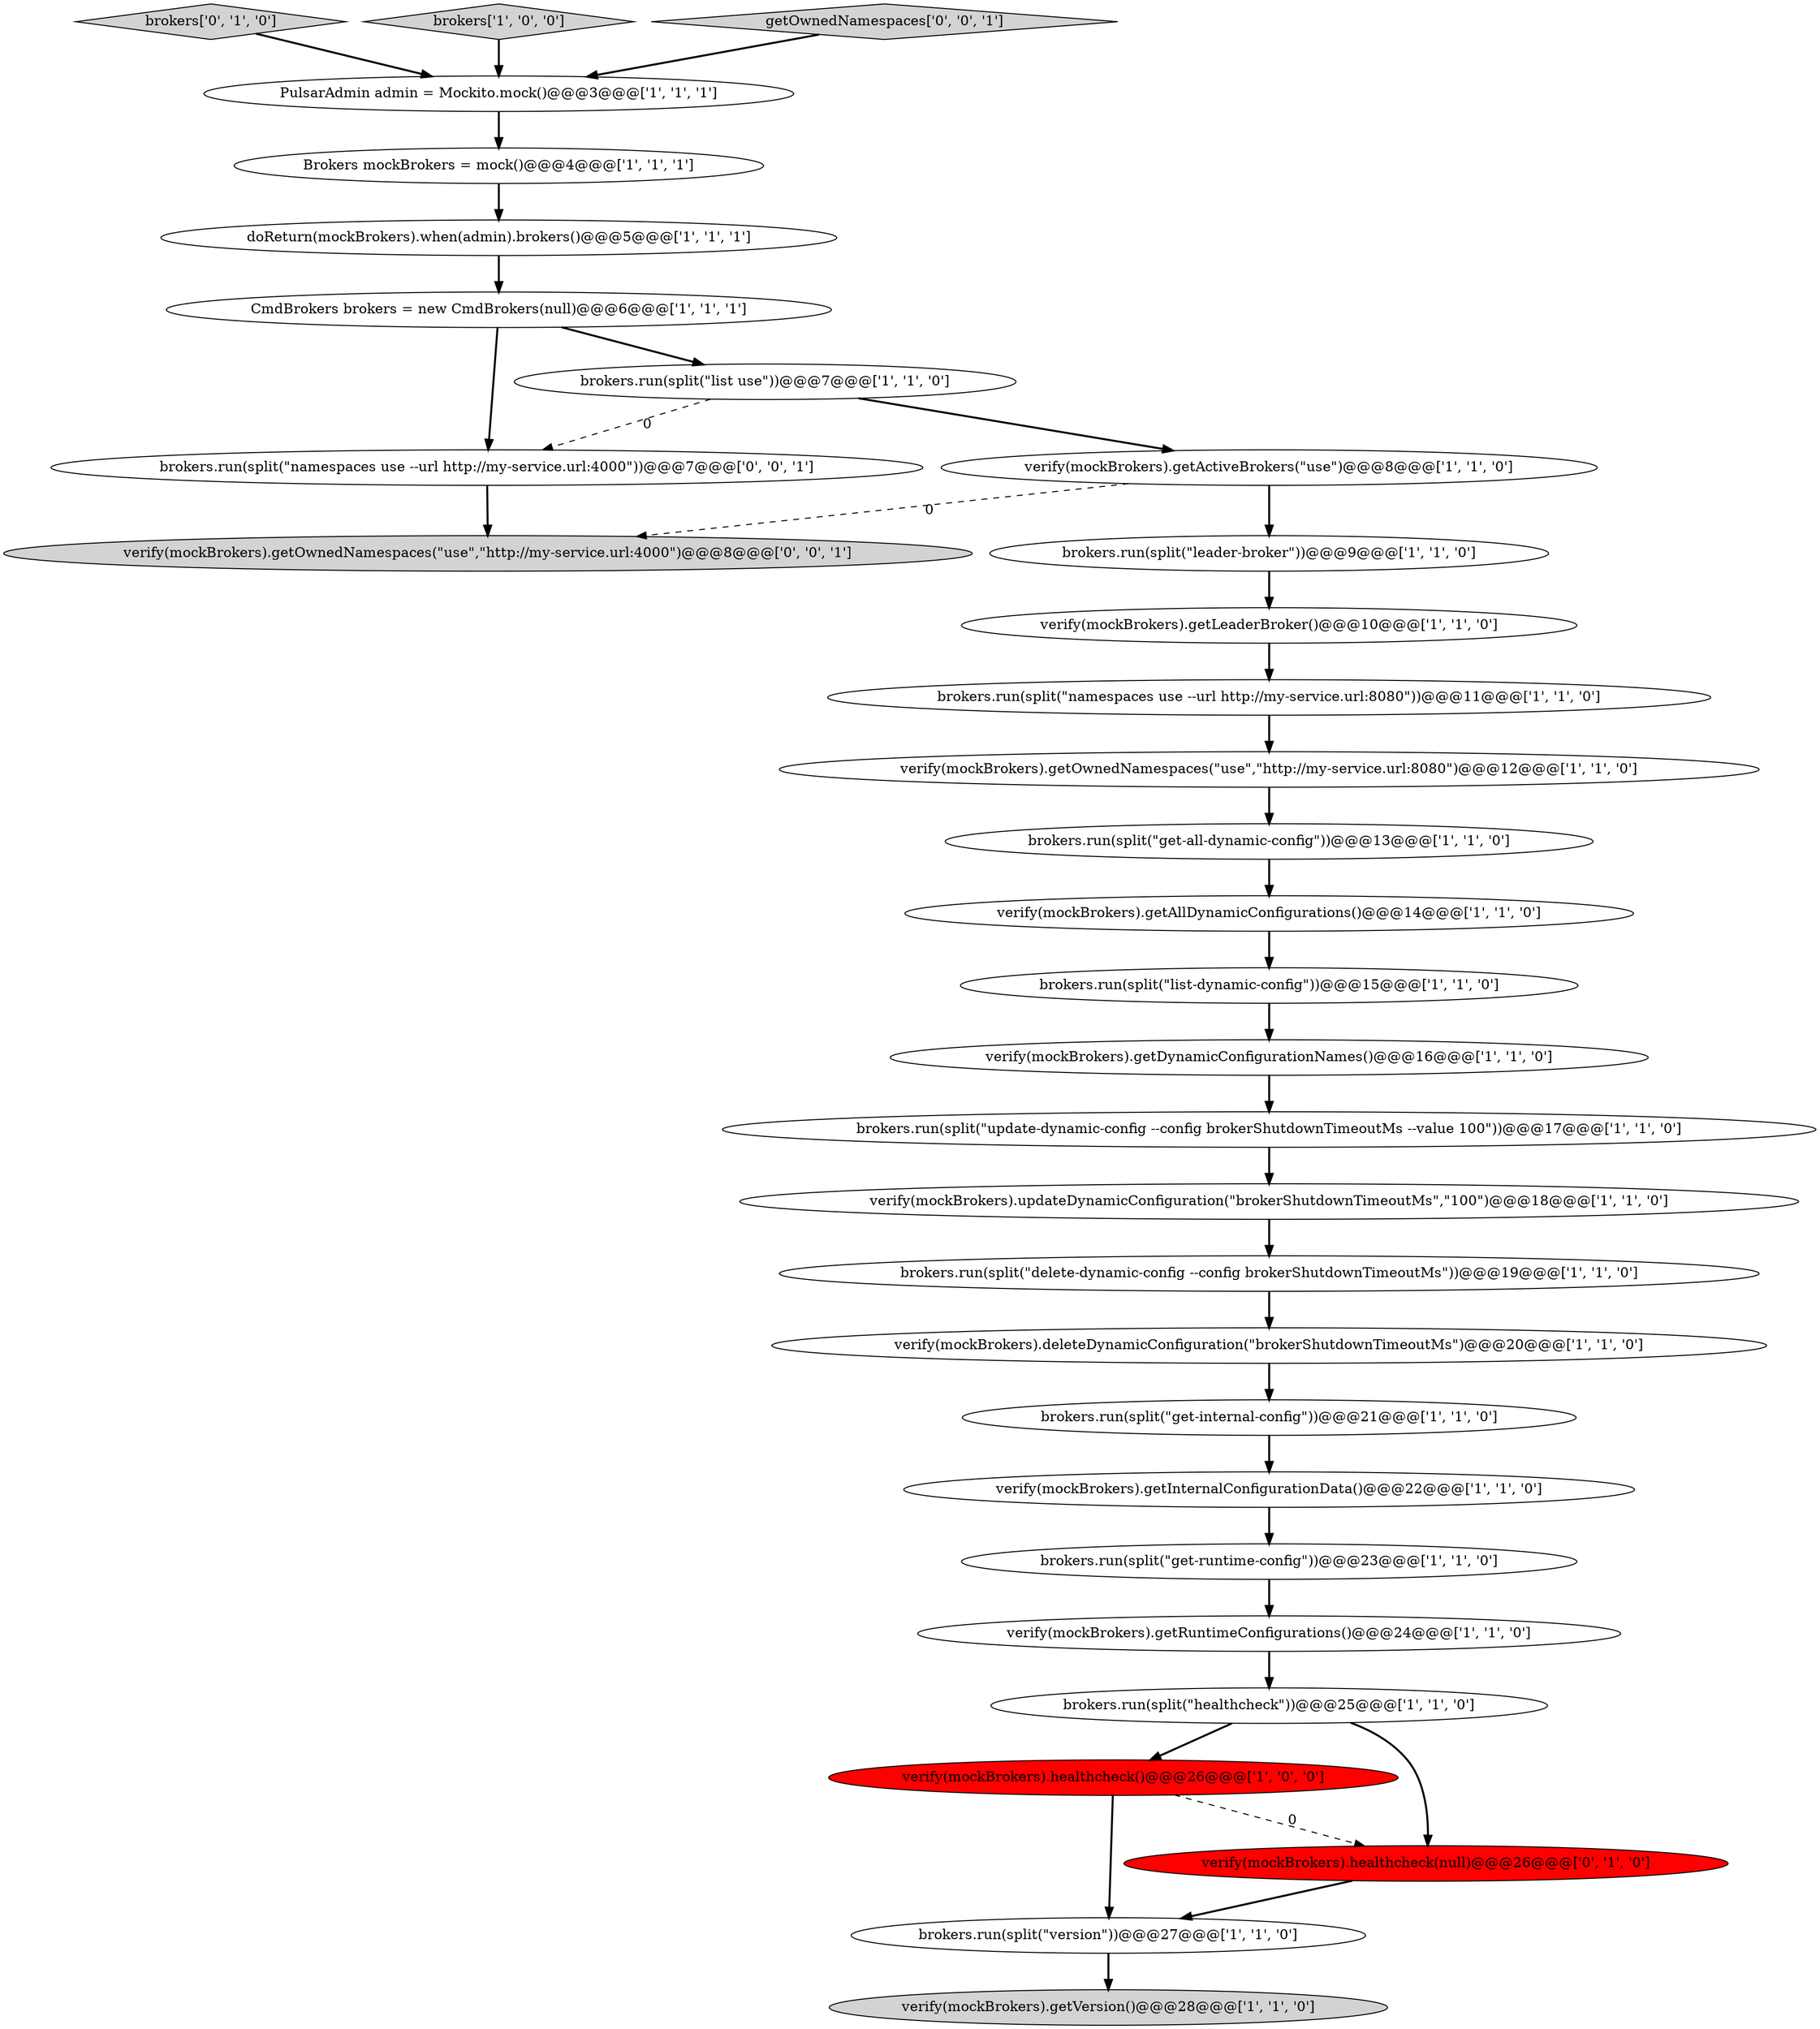 digraph {
25 [style = filled, label = "verify(mockBrokers).deleteDynamicConfiguration(\"brokerShutdownTimeoutMs\")@@@20@@@['1', '1', '0']", fillcolor = white, shape = ellipse image = "AAA0AAABBB1BBB"];
11 [style = filled, label = "verify(mockBrokers).healthcheck()@@@26@@@['1', '0', '0']", fillcolor = red, shape = ellipse image = "AAA1AAABBB1BBB"];
29 [style = filled, label = "verify(mockBrokers).getOwnedNamespaces(\"use\",\"http://my-service.url:4000\")@@@8@@@['0', '0', '1']", fillcolor = lightgray, shape = ellipse image = "AAA0AAABBB3BBB"];
27 [style = filled, label = "brokers['0', '1', '0']", fillcolor = lightgray, shape = diamond image = "AAA0AAABBB2BBB"];
16 [style = filled, label = "brokers['1', '0', '0']", fillcolor = lightgray, shape = diamond image = "AAA0AAABBB1BBB"];
20 [style = filled, label = "brokers.run(split(\"version\"))@@@27@@@['1', '1', '0']", fillcolor = white, shape = ellipse image = "AAA0AAABBB1BBB"];
10 [style = filled, label = "brokers.run(split(\"get-runtime-config\"))@@@23@@@['1', '1', '0']", fillcolor = white, shape = ellipse image = "AAA0AAABBB1BBB"];
22 [style = filled, label = "CmdBrokers brokers = new CmdBrokers(null)@@@6@@@['1', '1', '1']", fillcolor = white, shape = ellipse image = "AAA0AAABBB1BBB"];
17 [style = filled, label = "verify(mockBrokers).getOwnedNamespaces(\"use\",\"http://my-service.url:8080\")@@@12@@@['1', '1', '0']", fillcolor = white, shape = ellipse image = "AAA0AAABBB1BBB"];
7 [style = filled, label = "verify(mockBrokers).getVersion()@@@28@@@['1', '1', '0']", fillcolor = lightgray, shape = ellipse image = "AAA0AAABBB1BBB"];
0 [style = filled, label = "brokers.run(split(\"namespaces use --url http://my-service.url:8080\"))@@@11@@@['1', '1', '0']", fillcolor = white, shape = ellipse image = "AAA0AAABBB1BBB"];
9 [style = filled, label = "PulsarAdmin admin = Mockito.mock()@@@3@@@['1', '1', '1']", fillcolor = white, shape = ellipse image = "AAA0AAABBB1BBB"];
3 [style = filled, label = "verify(mockBrokers).getActiveBrokers(\"use\")@@@8@@@['1', '1', '0']", fillcolor = white, shape = ellipse image = "AAA0AAABBB1BBB"];
2 [style = filled, label = "brokers.run(split(\"delete-dynamic-config --config brokerShutdownTimeoutMs\"))@@@19@@@['1', '1', '0']", fillcolor = white, shape = ellipse image = "AAA0AAABBB1BBB"];
14 [style = filled, label = "verify(mockBrokers).getDynamicConfigurationNames()@@@16@@@['1', '1', '0']", fillcolor = white, shape = ellipse image = "AAA0AAABBB1BBB"];
15 [style = filled, label = "brokers.run(split(\"get-internal-config\"))@@@21@@@['1', '1', '0']", fillcolor = white, shape = ellipse image = "AAA0AAABBB1BBB"];
23 [style = filled, label = "verify(mockBrokers).updateDynamicConfiguration(\"brokerShutdownTimeoutMs\",\"100\")@@@18@@@['1', '1', '0']", fillcolor = white, shape = ellipse image = "AAA0AAABBB1BBB"];
28 [style = filled, label = "verify(mockBrokers).healthcheck(null)@@@26@@@['0', '1', '0']", fillcolor = red, shape = ellipse image = "AAA1AAABBB2BBB"];
5 [style = filled, label = "doReturn(mockBrokers).when(admin).brokers()@@@5@@@['1', '1', '1']", fillcolor = white, shape = ellipse image = "AAA0AAABBB1BBB"];
30 [style = filled, label = "brokers.run(split(\"namespaces use --url http://my-service.url:4000\"))@@@7@@@['0', '0', '1']", fillcolor = white, shape = ellipse image = "AAA0AAABBB3BBB"];
1 [style = filled, label = "brokers.run(split(\"update-dynamic-config --config brokerShutdownTimeoutMs --value 100\"))@@@17@@@['1', '1', '0']", fillcolor = white, shape = ellipse image = "AAA0AAABBB1BBB"];
31 [style = filled, label = "getOwnedNamespaces['0', '0', '1']", fillcolor = lightgray, shape = diamond image = "AAA0AAABBB3BBB"];
21 [style = filled, label = "verify(mockBrokers).getInternalConfigurationData()@@@22@@@['1', '1', '0']", fillcolor = white, shape = ellipse image = "AAA0AAABBB1BBB"];
8 [style = filled, label = "brokers.run(split(\"get-all-dynamic-config\"))@@@13@@@['1', '1', '0']", fillcolor = white, shape = ellipse image = "AAA0AAABBB1BBB"];
12 [style = filled, label = "verify(mockBrokers).getAllDynamicConfigurations()@@@14@@@['1', '1', '0']", fillcolor = white, shape = ellipse image = "AAA0AAABBB1BBB"];
24 [style = filled, label = "brokers.run(split(\"healthcheck\"))@@@25@@@['1', '1', '0']", fillcolor = white, shape = ellipse image = "AAA0AAABBB1BBB"];
4 [style = filled, label = "brokers.run(split(\"list use\"))@@@7@@@['1', '1', '0']", fillcolor = white, shape = ellipse image = "AAA0AAABBB1BBB"];
19 [style = filled, label = "brokers.run(split(\"list-dynamic-config\"))@@@15@@@['1', '1', '0']", fillcolor = white, shape = ellipse image = "AAA0AAABBB1BBB"];
6 [style = filled, label = "verify(mockBrokers).getLeaderBroker()@@@10@@@['1', '1', '0']", fillcolor = white, shape = ellipse image = "AAA0AAABBB1BBB"];
26 [style = filled, label = "verify(mockBrokers).getRuntimeConfigurations()@@@24@@@['1', '1', '0']", fillcolor = white, shape = ellipse image = "AAA0AAABBB1BBB"];
18 [style = filled, label = "brokers.run(split(\"leader-broker\"))@@@9@@@['1', '1', '0']", fillcolor = white, shape = ellipse image = "AAA0AAABBB1BBB"];
13 [style = filled, label = "Brokers mockBrokers = mock()@@@4@@@['1', '1', '1']", fillcolor = white, shape = ellipse image = "AAA0AAABBB1BBB"];
3->29 [style = dashed, label="0"];
17->8 [style = bold, label=""];
11->20 [style = bold, label=""];
4->3 [style = bold, label=""];
21->10 [style = bold, label=""];
24->28 [style = bold, label=""];
16->9 [style = bold, label=""];
28->20 [style = bold, label=""];
31->9 [style = bold, label=""];
15->21 [style = bold, label=""];
0->17 [style = bold, label=""];
27->9 [style = bold, label=""];
4->30 [style = dashed, label="0"];
10->26 [style = bold, label=""];
6->0 [style = bold, label=""];
26->24 [style = bold, label=""];
30->29 [style = bold, label=""];
22->30 [style = bold, label=""];
1->23 [style = bold, label=""];
14->1 [style = bold, label=""];
22->4 [style = bold, label=""];
3->18 [style = bold, label=""];
11->28 [style = dashed, label="0"];
19->14 [style = bold, label=""];
18->6 [style = bold, label=""];
24->11 [style = bold, label=""];
13->5 [style = bold, label=""];
25->15 [style = bold, label=""];
23->2 [style = bold, label=""];
20->7 [style = bold, label=""];
12->19 [style = bold, label=""];
2->25 [style = bold, label=""];
5->22 [style = bold, label=""];
8->12 [style = bold, label=""];
9->13 [style = bold, label=""];
}
